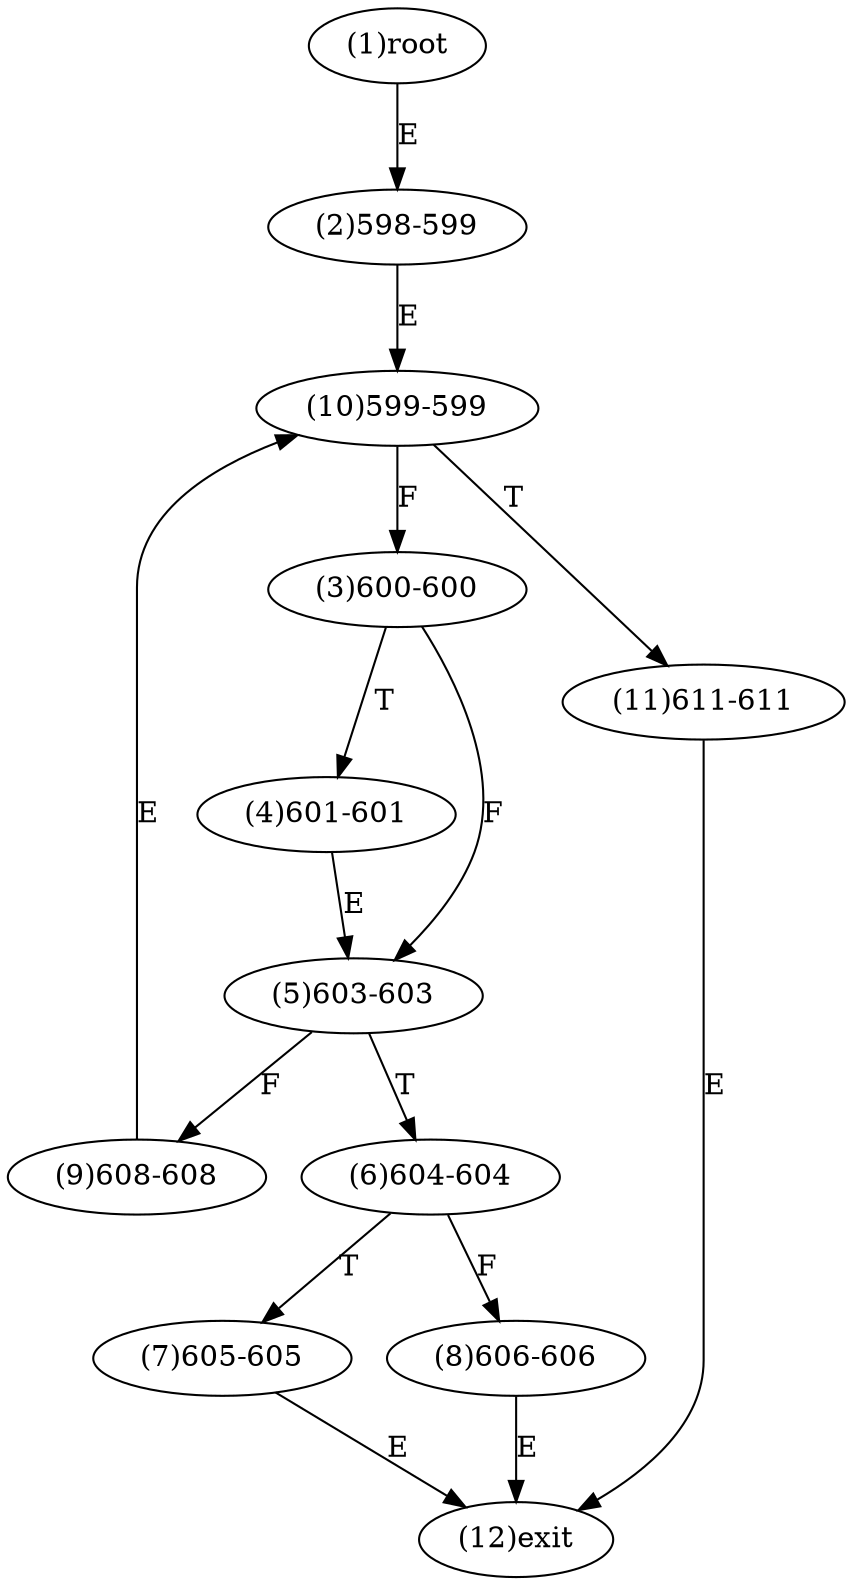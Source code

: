 digraph "" { 
1[ label="(1)root"];
2[ label="(2)598-599"];
3[ label="(3)600-600"];
4[ label="(4)601-601"];
5[ label="(5)603-603"];
6[ label="(6)604-604"];
7[ label="(7)605-605"];
8[ label="(8)606-606"];
9[ label="(9)608-608"];
10[ label="(10)599-599"];
11[ label="(11)611-611"];
12[ label="(12)exit"];
1->2[ label="E"];
2->10[ label="E"];
3->5[ label="F"];
3->4[ label="T"];
4->5[ label="E"];
5->9[ label="F"];
5->6[ label="T"];
6->8[ label="F"];
6->7[ label="T"];
7->12[ label="E"];
8->12[ label="E"];
9->10[ label="E"];
10->3[ label="F"];
10->11[ label="T"];
11->12[ label="E"];
}